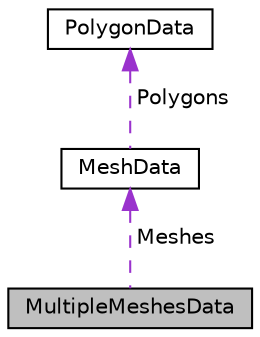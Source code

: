 digraph "MultipleMeshesData"
{
 // LATEX_PDF_SIZE
  edge [fontname="Helvetica",fontsize="10",labelfontname="Helvetica",labelfontsize="10"];
  node [fontname="Helvetica",fontsize="10",shape=record];
  Node1 [label="MultipleMeshesData",height=0.2,width=0.4,color="black", fillcolor="grey75", style="filled", fontcolor="black",tooltip=" "];
  Node2 -> Node1 [dir="back",color="darkorchid3",fontsize="10",style="dashed",label=" Meshes" ,fontname="Helvetica"];
  Node2 [label="MeshData",height=0.2,width=0.4,color="black", fillcolor="white", style="filled",URL="$class_mesh_data.html",tooltip=" "];
  Node3 -> Node2 [dir="back",color="darkorchid3",fontsize="10",style="dashed",label=" Polygons" ,fontname="Helvetica"];
  Node3 [label="PolygonData",height=0.2,width=0.4,color="black", fillcolor="white", style="filled",URL="$class_polygon_data.html",tooltip=" "];
}
